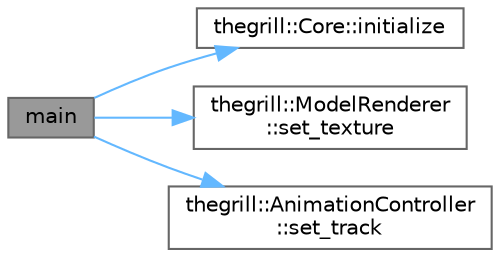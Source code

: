 digraph "main"
{
 // LATEX_PDF_SIZE
  bgcolor="transparent";
  edge [fontname=Helvetica,fontsize=10,labelfontname=Helvetica,labelfontsize=10];
  node [fontname=Helvetica,fontsize=10,shape=box,height=0.2,width=0.4];
  rankdir="LR";
  Node1 [id="Node000001",label="main",height=0.2,width=0.4,color="gray40", fillcolor="grey60", style="filled", fontcolor="black",tooltip=" "];
  Node1 -> Node2 [id="edge1_Node000001_Node000002",color="steelblue1",style="solid",tooltip=" "];
  Node2 [id="Node000002",label="thegrill::Core::initialize",height=0.2,width=0.4,color="grey40", fillcolor="white", style="filled",URL="$structthegrill_1_1_core.html#a330cfd79db5cb850f659473a8720b7a0",tooltip="Initializes the core engine instance."];
  Node1 -> Node3 [id="edge2_Node000001_Node000003",color="steelblue1",style="solid",tooltip=" "];
  Node3 [id="Node000003",label="thegrill::ModelRenderer\l::set_texture",height=0.2,width=0.4,color="grey40", fillcolor="white", style="filled",URL="$structthegrill_1_1_model_renderer.html#ac08355f4132b51574456b2d1ad21a30d",tooltip=" "];
  Node1 -> Node4 [id="edge3_Node000001_Node000004",color="steelblue1",style="solid",tooltip=" "];
  Node4 [id="Node000004",label="thegrill::AnimationController\l::set_track",height=0.2,width=0.4,color="grey40", fillcolor="white", style="filled",URL="$structthegrill_1_1_animation_controller.html#a8c16ec8887c1d0851ae8e238ee5875d7",tooltip="Sets the animation track to be used by the AnimationController."];
}
